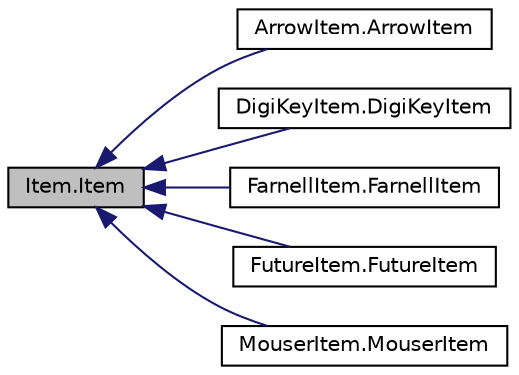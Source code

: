 digraph "Item.Item"
{
 // LATEX_PDF_SIZE
  edge [fontname="Helvetica",fontsize="10",labelfontname="Helvetica",labelfontsize="10"];
  node [fontname="Helvetica",fontsize="10",shape=record];
  rankdir="LR";
  Node1 [label="Item.Item",height=0.2,width=0.4,color="black", fillcolor="grey75", style="filled", fontcolor="black",tooltip="Constructor."];
  Node1 -> Node2 [dir="back",color="midnightblue",fontsize="10",style="solid",fontname="Helvetica"];
  Node2 [label="ArrowItem.ArrowItem",height=0.2,width=0.4,color="black", fillcolor="white", style="filled",URL="$class_arrow_item_1_1_arrow_item.html",tooltip="Constructor."];
  Node1 -> Node3 [dir="back",color="midnightblue",fontsize="10",style="solid",fontname="Helvetica"];
  Node3 [label="DigiKeyItem.DigiKeyItem",height=0.2,width=0.4,color="black", fillcolor="white", style="filled",URL="$class_digi_key_item_1_1_digi_key_item.html",tooltip=" "];
  Node1 -> Node4 [dir="back",color="midnightblue",fontsize="10",style="solid",fontname="Helvetica"];
  Node4 [label="FarnellItem.FarnellItem",height=0.2,width=0.4,color="black", fillcolor="white", style="filled",URL="$class_farnell_item_1_1_farnell_item.html",tooltip="Constructor."];
  Node1 -> Node5 [dir="back",color="midnightblue",fontsize="10",style="solid",fontname="Helvetica"];
  Node5 [label="FutureItem.FutureItem",height=0.2,width=0.4,color="black", fillcolor="white", style="filled",URL="$class_future_item_1_1_future_item.html",tooltip="Constructor."];
  Node1 -> Node6 [dir="back",color="midnightblue",fontsize="10",style="solid",fontname="Helvetica"];
  Node6 [label="MouserItem.MouserItem",height=0.2,width=0.4,color="black", fillcolor="white", style="filled",URL="$class_mouser_item_1_1_mouser_item.html",tooltip="Constructor."];
}
